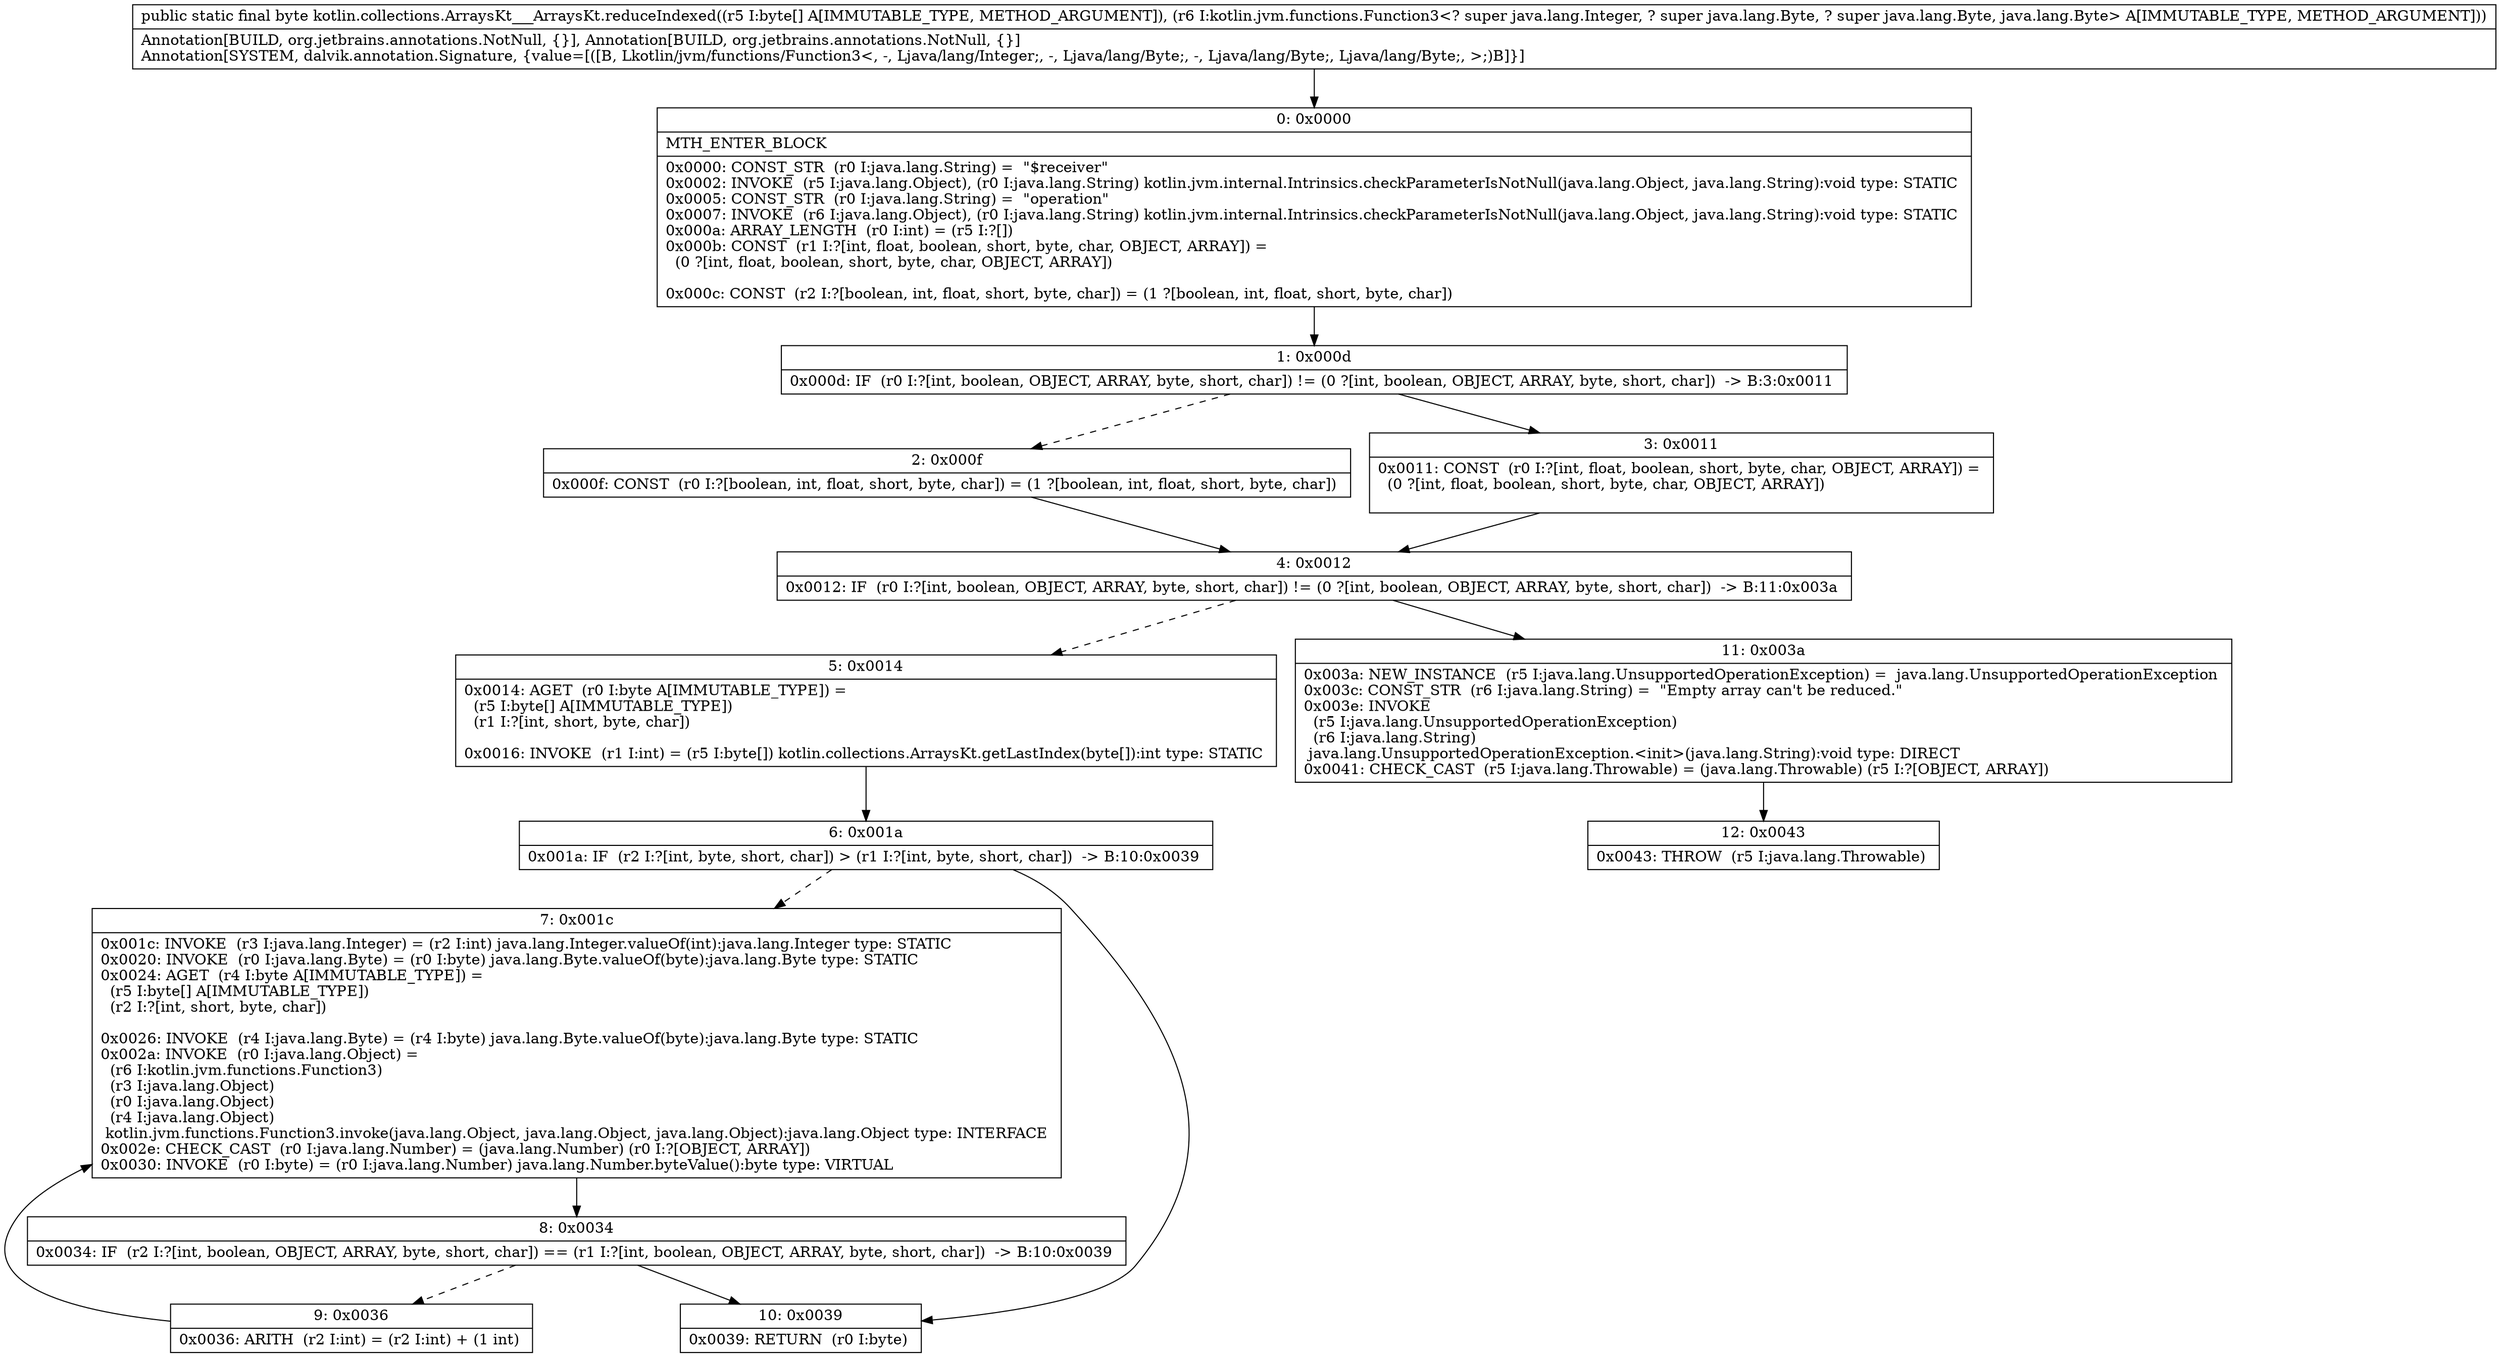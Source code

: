 digraph "CFG forkotlin.collections.ArraysKt___ArraysKt.reduceIndexed([BLkotlin\/jvm\/functions\/Function3;)B" {
Node_0 [shape=record,label="{0\:\ 0x0000|MTH_ENTER_BLOCK\l|0x0000: CONST_STR  (r0 I:java.lang.String) =  \"$receiver\" \l0x0002: INVOKE  (r5 I:java.lang.Object), (r0 I:java.lang.String) kotlin.jvm.internal.Intrinsics.checkParameterIsNotNull(java.lang.Object, java.lang.String):void type: STATIC \l0x0005: CONST_STR  (r0 I:java.lang.String) =  \"operation\" \l0x0007: INVOKE  (r6 I:java.lang.Object), (r0 I:java.lang.String) kotlin.jvm.internal.Intrinsics.checkParameterIsNotNull(java.lang.Object, java.lang.String):void type: STATIC \l0x000a: ARRAY_LENGTH  (r0 I:int) = (r5 I:?[]) \l0x000b: CONST  (r1 I:?[int, float, boolean, short, byte, char, OBJECT, ARRAY]) = \l  (0 ?[int, float, boolean, short, byte, char, OBJECT, ARRAY])\l \l0x000c: CONST  (r2 I:?[boolean, int, float, short, byte, char]) = (1 ?[boolean, int, float, short, byte, char]) \l}"];
Node_1 [shape=record,label="{1\:\ 0x000d|0x000d: IF  (r0 I:?[int, boolean, OBJECT, ARRAY, byte, short, char]) != (0 ?[int, boolean, OBJECT, ARRAY, byte, short, char])  \-\> B:3:0x0011 \l}"];
Node_2 [shape=record,label="{2\:\ 0x000f|0x000f: CONST  (r0 I:?[boolean, int, float, short, byte, char]) = (1 ?[boolean, int, float, short, byte, char]) \l}"];
Node_3 [shape=record,label="{3\:\ 0x0011|0x0011: CONST  (r0 I:?[int, float, boolean, short, byte, char, OBJECT, ARRAY]) = \l  (0 ?[int, float, boolean, short, byte, char, OBJECT, ARRAY])\l \l}"];
Node_4 [shape=record,label="{4\:\ 0x0012|0x0012: IF  (r0 I:?[int, boolean, OBJECT, ARRAY, byte, short, char]) != (0 ?[int, boolean, OBJECT, ARRAY, byte, short, char])  \-\> B:11:0x003a \l}"];
Node_5 [shape=record,label="{5\:\ 0x0014|0x0014: AGET  (r0 I:byte A[IMMUTABLE_TYPE]) = \l  (r5 I:byte[] A[IMMUTABLE_TYPE])\l  (r1 I:?[int, short, byte, char])\l \l0x0016: INVOKE  (r1 I:int) = (r5 I:byte[]) kotlin.collections.ArraysKt.getLastIndex(byte[]):int type: STATIC \l}"];
Node_6 [shape=record,label="{6\:\ 0x001a|0x001a: IF  (r2 I:?[int, byte, short, char]) \> (r1 I:?[int, byte, short, char])  \-\> B:10:0x0039 \l}"];
Node_7 [shape=record,label="{7\:\ 0x001c|0x001c: INVOKE  (r3 I:java.lang.Integer) = (r2 I:int) java.lang.Integer.valueOf(int):java.lang.Integer type: STATIC \l0x0020: INVOKE  (r0 I:java.lang.Byte) = (r0 I:byte) java.lang.Byte.valueOf(byte):java.lang.Byte type: STATIC \l0x0024: AGET  (r4 I:byte A[IMMUTABLE_TYPE]) = \l  (r5 I:byte[] A[IMMUTABLE_TYPE])\l  (r2 I:?[int, short, byte, char])\l \l0x0026: INVOKE  (r4 I:java.lang.Byte) = (r4 I:byte) java.lang.Byte.valueOf(byte):java.lang.Byte type: STATIC \l0x002a: INVOKE  (r0 I:java.lang.Object) = \l  (r6 I:kotlin.jvm.functions.Function3)\l  (r3 I:java.lang.Object)\l  (r0 I:java.lang.Object)\l  (r4 I:java.lang.Object)\l kotlin.jvm.functions.Function3.invoke(java.lang.Object, java.lang.Object, java.lang.Object):java.lang.Object type: INTERFACE \l0x002e: CHECK_CAST  (r0 I:java.lang.Number) = (java.lang.Number) (r0 I:?[OBJECT, ARRAY]) \l0x0030: INVOKE  (r0 I:byte) = (r0 I:java.lang.Number) java.lang.Number.byteValue():byte type: VIRTUAL \l}"];
Node_8 [shape=record,label="{8\:\ 0x0034|0x0034: IF  (r2 I:?[int, boolean, OBJECT, ARRAY, byte, short, char]) == (r1 I:?[int, boolean, OBJECT, ARRAY, byte, short, char])  \-\> B:10:0x0039 \l}"];
Node_9 [shape=record,label="{9\:\ 0x0036|0x0036: ARITH  (r2 I:int) = (r2 I:int) + (1 int) \l}"];
Node_10 [shape=record,label="{10\:\ 0x0039|0x0039: RETURN  (r0 I:byte) \l}"];
Node_11 [shape=record,label="{11\:\ 0x003a|0x003a: NEW_INSTANCE  (r5 I:java.lang.UnsupportedOperationException) =  java.lang.UnsupportedOperationException \l0x003c: CONST_STR  (r6 I:java.lang.String) =  \"Empty array can't be reduced.\" \l0x003e: INVOKE  \l  (r5 I:java.lang.UnsupportedOperationException)\l  (r6 I:java.lang.String)\l java.lang.UnsupportedOperationException.\<init\>(java.lang.String):void type: DIRECT \l0x0041: CHECK_CAST  (r5 I:java.lang.Throwable) = (java.lang.Throwable) (r5 I:?[OBJECT, ARRAY]) \l}"];
Node_12 [shape=record,label="{12\:\ 0x0043|0x0043: THROW  (r5 I:java.lang.Throwable) \l}"];
MethodNode[shape=record,label="{public static final byte kotlin.collections.ArraysKt___ArraysKt.reduceIndexed((r5 I:byte[] A[IMMUTABLE_TYPE, METHOD_ARGUMENT]), (r6 I:kotlin.jvm.functions.Function3\<? super java.lang.Integer, ? super java.lang.Byte, ? super java.lang.Byte, java.lang.Byte\> A[IMMUTABLE_TYPE, METHOD_ARGUMENT]))  | Annotation[BUILD, org.jetbrains.annotations.NotNull, \{\}], Annotation[BUILD, org.jetbrains.annotations.NotNull, \{\}]\lAnnotation[SYSTEM, dalvik.annotation.Signature, \{value=[([B, Lkotlin\/jvm\/functions\/Function3\<, \-, Ljava\/lang\/Integer;, \-, Ljava\/lang\/Byte;, \-, Ljava\/lang\/Byte;, Ljava\/lang\/Byte;, \>;)B]\}]\l}"];
MethodNode -> Node_0;
Node_0 -> Node_1;
Node_1 -> Node_2[style=dashed];
Node_1 -> Node_3;
Node_2 -> Node_4;
Node_3 -> Node_4;
Node_4 -> Node_5[style=dashed];
Node_4 -> Node_11;
Node_5 -> Node_6;
Node_6 -> Node_7[style=dashed];
Node_6 -> Node_10;
Node_7 -> Node_8;
Node_8 -> Node_9[style=dashed];
Node_8 -> Node_10;
Node_9 -> Node_7;
Node_11 -> Node_12;
}

